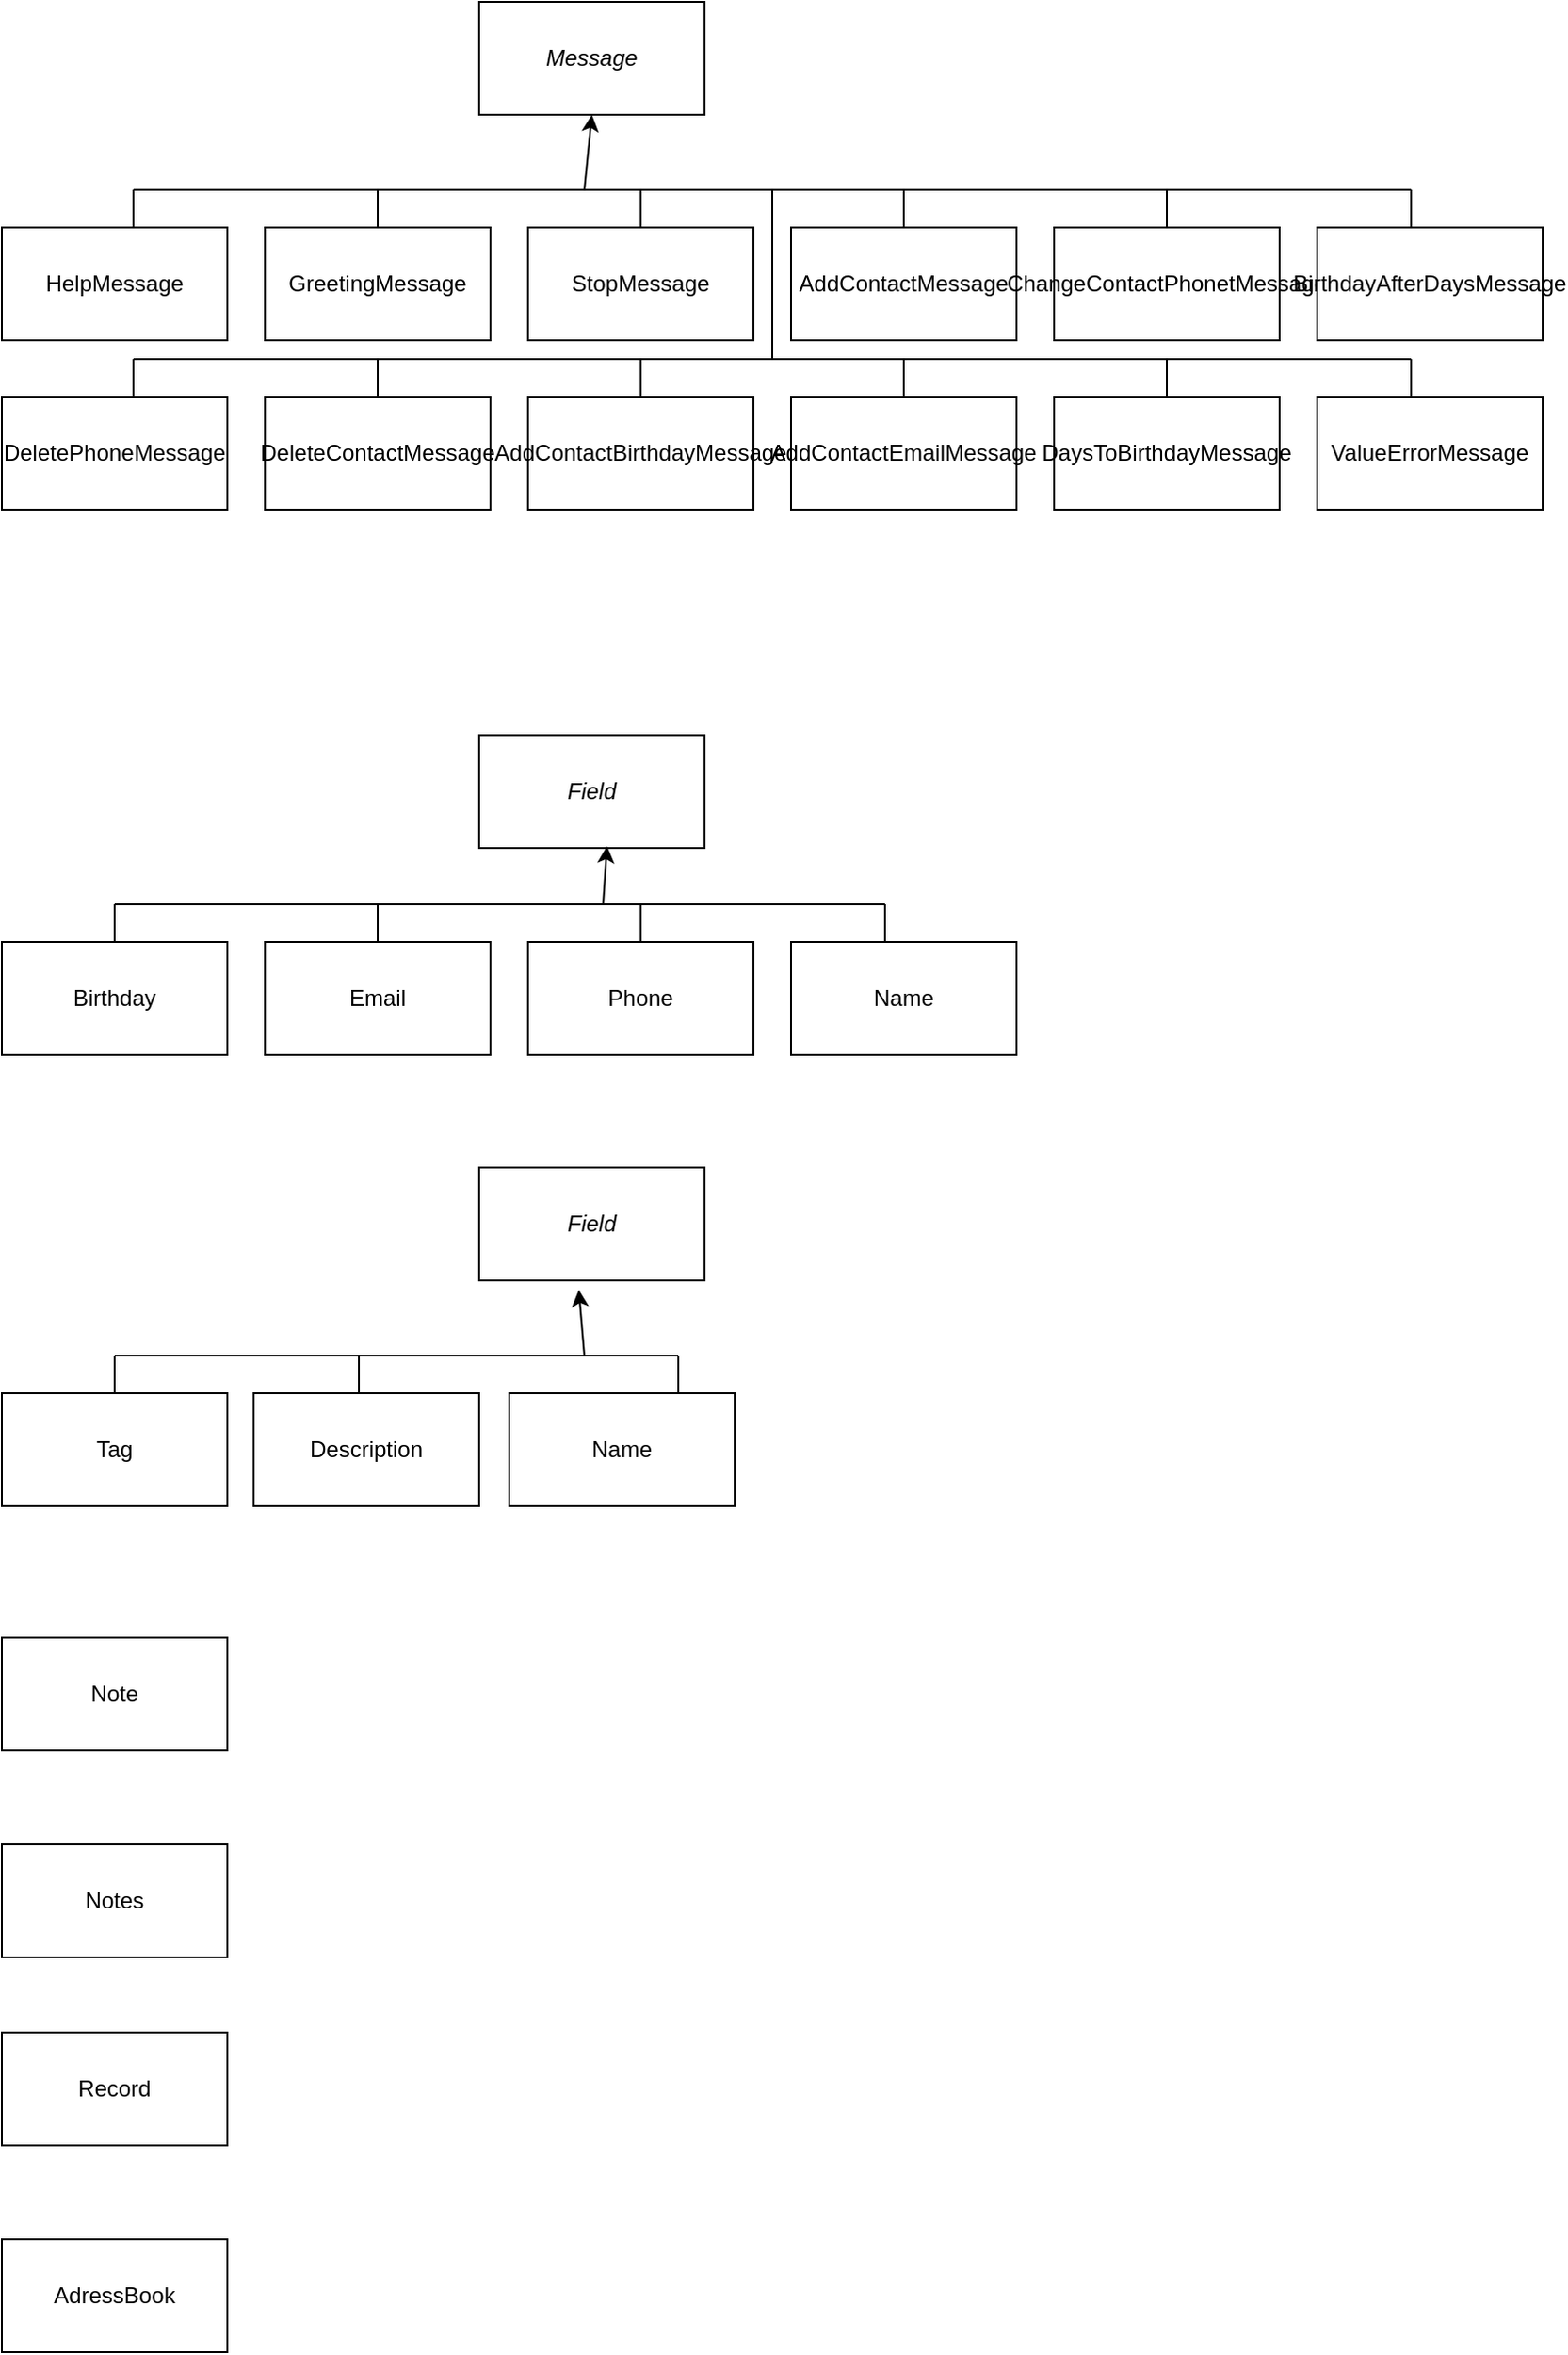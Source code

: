 <mxfile version="20.8.5" type="github">
  <diagram id="Nf7Izd8aaxL0IW5avjm_" name="Страница 1">
    <mxGraphModel dx="1434" dy="774" grid="1" gridSize="10" guides="1" tooltips="1" connect="1" arrows="1" fold="1" page="1" pageScale="1" pageWidth="827" pageHeight="1169" math="0" shadow="0">
      <root>
        <mxCell id="0" />
        <mxCell id="1" parent="0" />
        <mxCell id="YafpWFL3pyJ8XtvYcqQT-1" value="&lt;i&gt;Message&lt;/i&gt;" style="rounded=0;whiteSpace=wrap;html=1;" vertex="1" parent="1">
          <mxGeometry x="294" y="20" width="120" height="60" as="geometry" />
        </mxCell>
        <mxCell id="YafpWFL3pyJ8XtvYcqQT-2" value="HelpMessage" style="rounded=0;whiteSpace=wrap;html=1;" vertex="1" parent="1">
          <mxGeometry x="40" y="140" width="120" height="60" as="geometry" />
        </mxCell>
        <mxCell id="YafpWFL3pyJ8XtvYcqQT-3" value="GreetingMessage" style="rounded=0;whiteSpace=wrap;html=1;" vertex="1" parent="1">
          <mxGeometry x="180" y="140" width="120" height="60" as="geometry" />
        </mxCell>
        <mxCell id="YafpWFL3pyJ8XtvYcqQT-4" value="StopMessage" style="rounded=0;whiteSpace=wrap;html=1;" vertex="1" parent="1">
          <mxGeometry x="320" y="140" width="120" height="60" as="geometry" />
        </mxCell>
        <mxCell id="YafpWFL3pyJ8XtvYcqQT-5" value="AddContactMessage" style="rounded=0;whiteSpace=wrap;html=1;" vertex="1" parent="1">
          <mxGeometry x="460" y="140" width="120" height="60" as="geometry" />
        </mxCell>
        <mxCell id="YafpWFL3pyJ8XtvYcqQT-6" value="ChangeContactPhonetMessage" style="rounded=0;whiteSpace=wrap;html=1;" vertex="1" parent="1">
          <mxGeometry x="600" y="140" width="120" height="60" as="geometry" />
        </mxCell>
        <mxCell id="YafpWFL3pyJ8XtvYcqQT-7" value="DeletePhoneMessage" style="rounded=0;whiteSpace=wrap;html=1;" vertex="1" parent="1">
          <mxGeometry x="40" y="230" width="120" height="60" as="geometry" />
        </mxCell>
        <mxCell id="YafpWFL3pyJ8XtvYcqQT-8" value="DeleteContactMessage" style="rounded=0;whiteSpace=wrap;html=1;" vertex="1" parent="1">
          <mxGeometry x="180" y="230" width="120" height="60" as="geometry" />
        </mxCell>
        <mxCell id="YafpWFL3pyJ8XtvYcqQT-9" value="AddContactBirthdayMessage" style="rounded=0;whiteSpace=wrap;html=1;" vertex="1" parent="1">
          <mxGeometry x="320" y="230" width="120" height="60" as="geometry" />
        </mxCell>
        <mxCell id="YafpWFL3pyJ8XtvYcqQT-10" value="AddContactEmailMessage" style="rounded=0;whiteSpace=wrap;html=1;" vertex="1" parent="1">
          <mxGeometry x="460" y="230" width="120" height="60" as="geometry" />
        </mxCell>
        <mxCell id="YafpWFL3pyJ8XtvYcqQT-11" value="DaysToBirthdayMessage" style="rounded=0;whiteSpace=wrap;html=1;" vertex="1" parent="1">
          <mxGeometry x="600" y="230" width="120" height="60" as="geometry" />
        </mxCell>
        <mxCell id="YafpWFL3pyJ8XtvYcqQT-12" value="&lt;div style=&quot;text-align: justify;&quot;&gt;&lt;span style=&quot;background-color: initial;&quot;&gt;&lt;font style=&quot;font-size: 12px;&quot;&gt;BirthdayAfterDaysMessage&lt;/font&gt;&lt;/span&gt;&lt;/div&gt;" style="rounded=0;whiteSpace=wrap;html=1;" vertex="1" parent="1">
          <mxGeometry x="740" y="140" width="120" height="60" as="geometry" />
        </mxCell>
        <mxCell id="YafpWFL3pyJ8XtvYcqQT-13" value="ValueErrorMessage" style="rounded=0;whiteSpace=wrap;html=1;" vertex="1" parent="1">
          <mxGeometry x="740" y="230" width="120" height="60" as="geometry" />
        </mxCell>
        <mxCell id="YafpWFL3pyJ8XtvYcqQT-28" value="" style="endArrow=none;html=1;rounded=0;fontSize=12;" edge="1" parent="1">
          <mxGeometry width="50" height="50" relative="1" as="geometry">
            <mxPoint x="110" y="210" as="sourcePoint" />
            <mxPoint x="790" y="210" as="targetPoint" />
          </mxGeometry>
        </mxCell>
        <mxCell id="YafpWFL3pyJ8XtvYcqQT-29" value="" style="endArrow=none;html=1;rounded=0;fontSize=12;" edge="1" parent="1">
          <mxGeometry width="50" height="50" relative="1" as="geometry">
            <mxPoint x="110" y="120" as="sourcePoint" />
            <mxPoint x="790" y="120" as="targetPoint" />
          </mxGeometry>
        </mxCell>
        <mxCell id="YafpWFL3pyJ8XtvYcqQT-30" value="" style="endArrow=none;html=1;rounded=0;fontSize=12;" edge="1" parent="1">
          <mxGeometry width="50" height="50" relative="1" as="geometry">
            <mxPoint x="110" y="230" as="sourcePoint" />
            <mxPoint x="110" y="210" as="targetPoint" />
          </mxGeometry>
        </mxCell>
        <mxCell id="YafpWFL3pyJ8XtvYcqQT-31" value="" style="endArrow=none;html=1;rounded=0;fontSize=12;" edge="1" parent="1">
          <mxGeometry width="50" height="50" relative="1" as="geometry">
            <mxPoint x="240" y="230" as="sourcePoint" />
            <mxPoint x="240" y="210" as="targetPoint" />
          </mxGeometry>
        </mxCell>
        <mxCell id="YafpWFL3pyJ8XtvYcqQT-32" value="" style="endArrow=none;html=1;rounded=0;fontSize=12;" edge="1" parent="1">
          <mxGeometry width="50" height="50" relative="1" as="geometry">
            <mxPoint x="380" y="230" as="sourcePoint" />
            <mxPoint x="380" y="210" as="targetPoint" />
          </mxGeometry>
        </mxCell>
        <mxCell id="YafpWFL3pyJ8XtvYcqQT-33" value="" style="endArrow=none;html=1;rounded=0;fontSize=12;" edge="1" parent="1">
          <mxGeometry width="50" height="50" relative="1" as="geometry">
            <mxPoint x="520" y="230" as="sourcePoint" />
            <mxPoint x="520" y="210" as="targetPoint" />
          </mxGeometry>
        </mxCell>
        <mxCell id="YafpWFL3pyJ8XtvYcqQT-34" value="" style="endArrow=none;html=1;rounded=0;fontSize=12;" edge="1" parent="1">
          <mxGeometry width="50" height="50" relative="1" as="geometry">
            <mxPoint x="660" y="230" as="sourcePoint" />
            <mxPoint x="660" y="210" as="targetPoint" />
          </mxGeometry>
        </mxCell>
        <mxCell id="YafpWFL3pyJ8XtvYcqQT-37" value="" style="endArrow=none;html=1;rounded=0;fontSize=12;" edge="1" parent="1">
          <mxGeometry width="50" height="50" relative="1" as="geometry">
            <mxPoint x="790" y="230" as="sourcePoint" />
            <mxPoint x="790" y="210" as="targetPoint" />
          </mxGeometry>
        </mxCell>
        <mxCell id="YafpWFL3pyJ8XtvYcqQT-38" value="" style="endArrow=none;html=1;rounded=0;fontSize=12;" edge="1" parent="1">
          <mxGeometry width="50" height="50" relative="1" as="geometry">
            <mxPoint x="110" y="140" as="sourcePoint" />
            <mxPoint x="110" y="120" as="targetPoint" />
          </mxGeometry>
        </mxCell>
        <mxCell id="YafpWFL3pyJ8XtvYcqQT-39" value="" style="endArrow=none;html=1;rounded=0;fontSize=12;" edge="1" parent="1">
          <mxGeometry width="50" height="50" relative="1" as="geometry">
            <mxPoint x="240" y="140" as="sourcePoint" />
            <mxPoint x="240" y="120" as="targetPoint" />
          </mxGeometry>
        </mxCell>
        <mxCell id="YafpWFL3pyJ8XtvYcqQT-40" value="" style="endArrow=none;html=1;rounded=0;fontSize=12;" edge="1" parent="1">
          <mxGeometry width="50" height="50" relative="1" as="geometry">
            <mxPoint x="380" y="140" as="sourcePoint" />
            <mxPoint x="380" y="120" as="targetPoint" />
          </mxGeometry>
        </mxCell>
        <mxCell id="YafpWFL3pyJ8XtvYcqQT-41" value="" style="endArrow=none;html=1;rounded=0;fontSize=12;" edge="1" parent="1">
          <mxGeometry width="50" height="50" relative="1" as="geometry">
            <mxPoint x="520" y="140" as="sourcePoint" />
            <mxPoint x="520" y="120" as="targetPoint" />
          </mxGeometry>
        </mxCell>
        <mxCell id="YafpWFL3pyJ8XtvYcqQT-42" value="" style="endArrow=none;html=1;rounded=0;fontSize=12;" edge="1" parent="1">
          <mxGeometry width="50" height="50" relative="1" as="geometry">
            <mxPoint x="660" y="140" as="sourcePoint" />
            <mxPoint x="660" y="120" as="targetPoint" />
          </mxGeometry>
        </mxCell>
        <mxCell id="YafpWFL3pyJ8XtvYcqQT-43" value="" style="endArrow=none;html=1;rounded=0;fontSize=12;" edge="1" parent="1">
          <mxGeometry width="50" height="50" relative="1" as="geometry">
            <mxPoint x="790" y="140" as="sourcePoint" />
            <mxPoint x="790" y="120" as="targetPoint" />
          </mxGeometry>
        </mxCell>
        <mxCell id="YafpWFL3pyJ8XtvYcqQT-44" value="" style="endArrow=none;html=1;rounded=0;fontSize=12;" edge="1" parent="1">
          <mxGeometry width="50" height="50" relative="1" as="geometry">
            <mxPoint x="450" y="210" as="sourcePoint" />
            <mxPoint x="450" y="120" as="targetPoint" />
          </mxGeometry>
        </mxCell>
        <mxCell id="YafpWFL3pyJ8XtvYcqQT-45" value="" style="endArrow=classic;html=1;rounded=0;fontSize=12;entryX=0.5;entryY=1;entryDx=0;entryDy=0;" edge="1" parent="1" target="YafpWFL3pyJ8XtvYcqQT-1">
          <mxGeometry width="50" height="50" relative="1" as="geometry">
            <mxPoint x="350" y="120" as="sourcePoint" />
            <mxPoint x="400" y="70" as="targetPoint" />
          </mxGeometry>
        </mxCell>
        <mxCell id="YafpWFL3pyJ8XtvYcqQT-46" value="&lt;i&gt;Field&lt;/i&gt;" style="rounded=0;whiteSpace=wrap;html=1;fontSize=12;" vertex="1" parent="1">
          <mxGeometry x="294" y="410" width="120" height="60" as="geometry" />
        </mxCell>
        <mxCell id="YafpWFL3pyJ8XtvYcqQT-47" value="Birthday" style="rounded=0;whiteSpace=wrap;html=1;fontSize=12;" vertex="1" parent="1">
          <mxGeometry x="40" y="520" width="120" height="60" as="geometry" />
        </mxCell>
        <mxCell id="YafpWFL3pyJ8XtvYcqQT-48" value="Email" style="rounded=0;whiteSpace=wrap;html=1;fontSize=12;" vertex="1" parent="1">
          <mxGeometry x="180" y="520" width="120" height="60" as="geometry" />
        </mxCell>
        <mxCell id="YafpWFL3pyJ8XtvYcqQT-49" value="Phone" style="rounded=0;whiteSpace=wrap;html=1;fontSize=12;" vertex="1" parent="1">
          <mxGeometry x="320" y="520" width="120" height="60" as="geometry" />
        </mxCell>
        <mxCell id="YafpWFL3pyJ8XtvYcqQT-50" value="Name" style="rounded=0;whiteSpace=wrap;html=1;fontSize=12;" vertex="1" parent="1">
          <mxGeometry x="460" y="520" width="120" height="60" as="geometry" />
        </mxCell>
        <mxCell id="YafpWFL3pyJ8XtvYcqQT-51" value="&lt;i&gt;Field&lt;/i&gt;" style="rounded=0;whiteSpace=wrap;html=1;fontSize=12;" vertex="1" parent="1">
          <mxGeometry x="294" y="640" width="120" height="60" as="geometry" />
        </mxCell>
        <mxCell id="YafpWFL3pyJ8XtvYcqQT-52" value="Tag" style="rounded=0;whiteSpace=wrap;html=1;fontSize=12;" vertex="1" parent="1">
          <mxGeometry x="40" y="760" width="120" height="60" as="geometry" />
        </mxCell>
        <mxCell id="YafpWFL3pyJ8XtvYcqQT-53" value="Description" style="rounded=0;whiteSpace=wrap;html=1;fontSize=12;" vertex="1" parent="1">
          <mxGeometry x="174" y="760" width="120" height="60" as="geometry" />
        </mxCell>
        <mxCell id="YafpWFL3pyJ8XtvYcqQT-54" value="Name" style="rounded=0;whiteSpace=wrap;html=1;fontSize=12;" vertex="1" parent="1">
          <mxGeometry x="310" y="760" width="120" height="60" as="geometry" />
        </mxCell>
        <mxCell id="YafpWFL3pyJ8XtvYcqQT-55" value="Note" style="rounded=0;whiteSpace=wrap;html=1;fontSize=12;" vertex="1" parent="1">
          <mxGeometry x="40" y="890" width="120" height="60" as="geometry" />
        </mxCell>
        <mxCell id="YafpWFL3pyJ8XtvYcqQT-56" value="Notes" style="rounded=0;whiteSpace=wrap;html=1;fontSize=12;" vertex="1" parent="1">
          <mxGeometry x="40" y="1000" width="120" height="60" as="geometry" />
        </mxCell>
        <mxCell id="YafpWFL3pyJ8XtvYcqQT-57" value="Record" style="rounded=0;whiteSpace=wrap;html=1;fontSize=12;" vertex="1" parent="1">
          <mxGeometry x="40" y="1100" width="120" height="60" as="geometry" />
        </mxCell>
        <mxCell id="YafpWFL3pyJ8XtvYcqQT-58" value="AdressBook" style="rounded=0;whiteSpace=wrap;html=1;fontSize=12;" vertex="1" parent="1">
          <mxGeometry x="40" y="1210" width="120" height="60" as="geometry" />
        </mxCell>
        <mxCell id="YafpWFL3pyJ8XtvYcqQT-59" value="" style="endArrow=none;html=1;rounded=0;fontSize=12;" edge="1" parent="1">
          <mxGeometry width="50" height="50" relative="1" as="geometry">
            <mxPoint x="100" y="740" as="sourcePoint" />
            <mxPoint x="400" y="740" as="targetPoint" />
          </mxGeometry>
        </mxCell>
        <mxCell id="YafpWFL3pyJ8XtvYcqQT-60" value="" style="endArrow=none;html=1;rounded=0;fontSize=12;" edge="1" parent="1">
          <mxGeometry width="50" height="50" relative="1" as="geometry">
            <mxPoint x="100" y="760" as="sourcePoint" />
            <mxPoint x="100" y="740" as="targetPoint" />
          </mxGeometry>
        </mxCell>
        <mxCell id="YafpWFL3pyJ8XtvYcqQT-61" value="" style="endArrow=none;html=1;rounded=0;fontSize=12;" edge="1" parent="1">
          <mxGeometry width="50" height="50" relative="1" as="geometry">
            <mxPoint x="230" y="760" as="sourcePoint" />
            <mxPoint x="230" y="740" as="targetPoint" />
          </mxGeometry>
        </mxCell>
        <mxCell id="YafpWFL3pyJ8XtvYcqQT-62" value="" style="endArrow=none;html=1;rounded=0;fontSize=12;" edge="1" parent="1">
          <mxGeometry width="50" height="50" relative="1" as="geometry">
            <mxPoint x="400" y="760" as="sourcePoint" />
            <mxPoint x="400" y="740" as="targetPoint" />
          </mxGeometry>
        </mxCell>
        <mxCell id="YafpWFL3pyJ8XtvYcqQT-63" value="" style="endArrow=classic;html=1;rounded=0;fontSize=12;entryX=0.442;entryY=1.083;entryDx=0;entryDy=0;entryPerimeter=0;" edge="1" parent="1" target="YafpWFL3pyJ8XtvYcqQT-51">
          <mxGeometry width="50" height="50" relative="1" as="geometry">
            <mxPoint x="350" y="740" as="sourcePoint" />
            <mxPoint x="400" y="690" as="targetPoint" />
          </mxGeometry>
        </mxCell>
        <mxCell id="YafpWFL3pyJ8XtvYcqQT-64" value="" style="endArrow=none;html=1;rounded=0;fontSize=12;" edge="1" parent="1">
          <mxGeometry width="50" height="50" relative="1" as="geometry">
            <mxPoint x="100" y="500" as="sourcePoint" />
            <mxPoint x="510" y="500" as="targetPoint" />
          </mxGeometry>
        </mxCell>
        <mxCell id="YafpWFL3pyJ8XtvYcqQT-65" value="" style="endArrow=none;html=1;rounded=0;fontSize=12;" edge="1" parent="1">
          <mxGeometry width="50" height="50" relative="1" as="geometry">
            <mxPoint x="100" y="520" as="sourcePoint" />
            <mxPoint x="100" y="500" as="targetPoint" />
          </mxGeometry>
        </mxCell>
        <mxCell id="YafpWFL3pyJ8XtvYcqQT-66" value="" style="endArrow=none;html=1;rounded=0;fontSize=12;" edge="1" parent="1">
          <mxGeometry width="50" height="50" relative="1" as="geometry">
            <mxPoint x="240" y="520" as="sourcePoint" />
            <mxPoint x="240" y="500" as="targetPoint" />
          </mxGeometry>
        </mxCell>
        <mxCell id="YafpWFL3pyJ8XtvYcqQT-67" value="" style="endArrow=none;html=1;rounded=0;fontSize=12;" edge="1" parent="1">
          <mxGeometry width="50" height="50" relative="1" as="geometry">
            <mxPoint x="380" y="520" as="sourcePoint" />
            <mxPoint x="380" y="500" as="targetPoint" />
          </mxGeometry>
        </mxCell>
        <mxCell id="YafpWFL3pyJ8XtvYcqQT-68" value="" style="endArrow=none;html=1;rounded=0;fontSize=12;" edge="1" parent="1">
          <mxGeometry width="50" height="50" relative="1" as="geometry">
            <mxPoint x="510" y="520" as="sourcePoint" />
            <mxPoint x="510" y="500" as="targetPoint" />
          </mxGeometry>
        </mxCell>
        <mxCell id="YafpWFL3pyJ8XtvYcqQT-69" value="" style="endArrow=classic;html=1;rounded=0;fontSize=12;entryX=0.567;entryY=0.983;entryDx=0;entryDy=0;entryPerimeter=0;" edge="1" parent="1" target="YafpWFL3pyJ8XtvYcqQT-46">
          <mxGeometry width="50" height="50" relative="1" as="geometry">
            <mxPoint x="360" y="500" as="sourcePoint" />
            <mxPoint x="410" y="450" as="targetPoint" />
          </mxGeometry>
        </mxCell>
      </root>
    </mxGraphModel>
  </diagram>
</mxfile>
